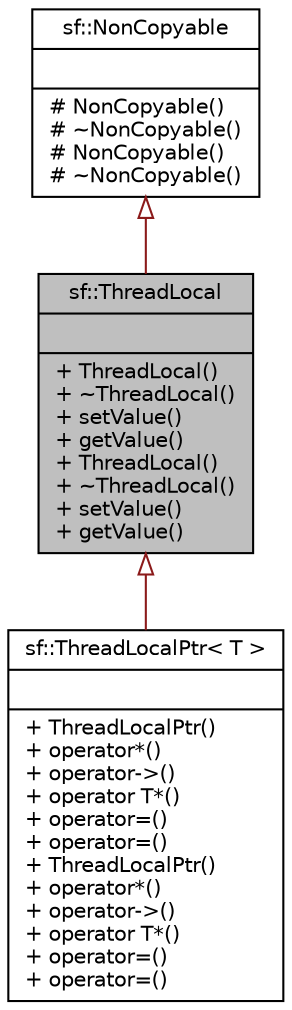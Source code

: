 digraph "sf::ThreadLocal"
{
 // LATEX_PDF_SIZE
  edge [fontname="Helvetica",fontsize="10",labelfontname="Helvetica",labelfontsize="10"];
  node [fontname="Helvetica",fontsize="10",shape=record];
  Node1 [label="{sf::ThreadLocal\n||+ ThreadLocal()\l+ ~ThreadLocal()\l+ setValue()\l+ getValue()\l+ ThreadLocal()\l+ ~ThreadLocal()\l+ setValue()\l+ getValue()\l}",height=0.2,width=0.4,color="black", fillcolor="grey75", style="filled", fontcolor="black",tooltip="Defines variables with thread-local storage."];
  Node2 -> Node1 [dir="back",color="firebrick4",fontsize="10",style="solid",arrowtail="onormal",fontname="Helvetica"];
  Node2 [label="{sf::NonCopyable\n||# NonCopyable()\l# ~NonCopyable()\l# NonCopyable()\l# ~NonCopyable()\l}",height=0.2,width=0.4,color="black", fillcolor="white", style="filled",URL="$classsf_1_1NonCopyable.html",tooltip="Utility class that makes any derived class non-copyable."];
  Node1 -> Node3 [dir="back",color="firebrick4",fontsize="10",style="solid",arrowtail="onormal",fontname="Helvetica"];
  Node3 [label="{sf::ThreadLocalPtr\< T \>\n||+ ThreadLocalPtr()\l+ operator*()\l+ operator-\>()\l+ operator T*()\l+ operator=()\l+ operator=()\l+ ThreadLocalPtr()\l+ operator*()\l+ operator-\>()\l+ operator T*()\l+ operator=()\l+ operator=()\l}",height=0.2,width=0.4,color="black", fillcolor="white", style="filled",URL="$classsf_1_1ThreadLocalPtr.html",tooltip="Pointer to a thread-local variable."];
}
